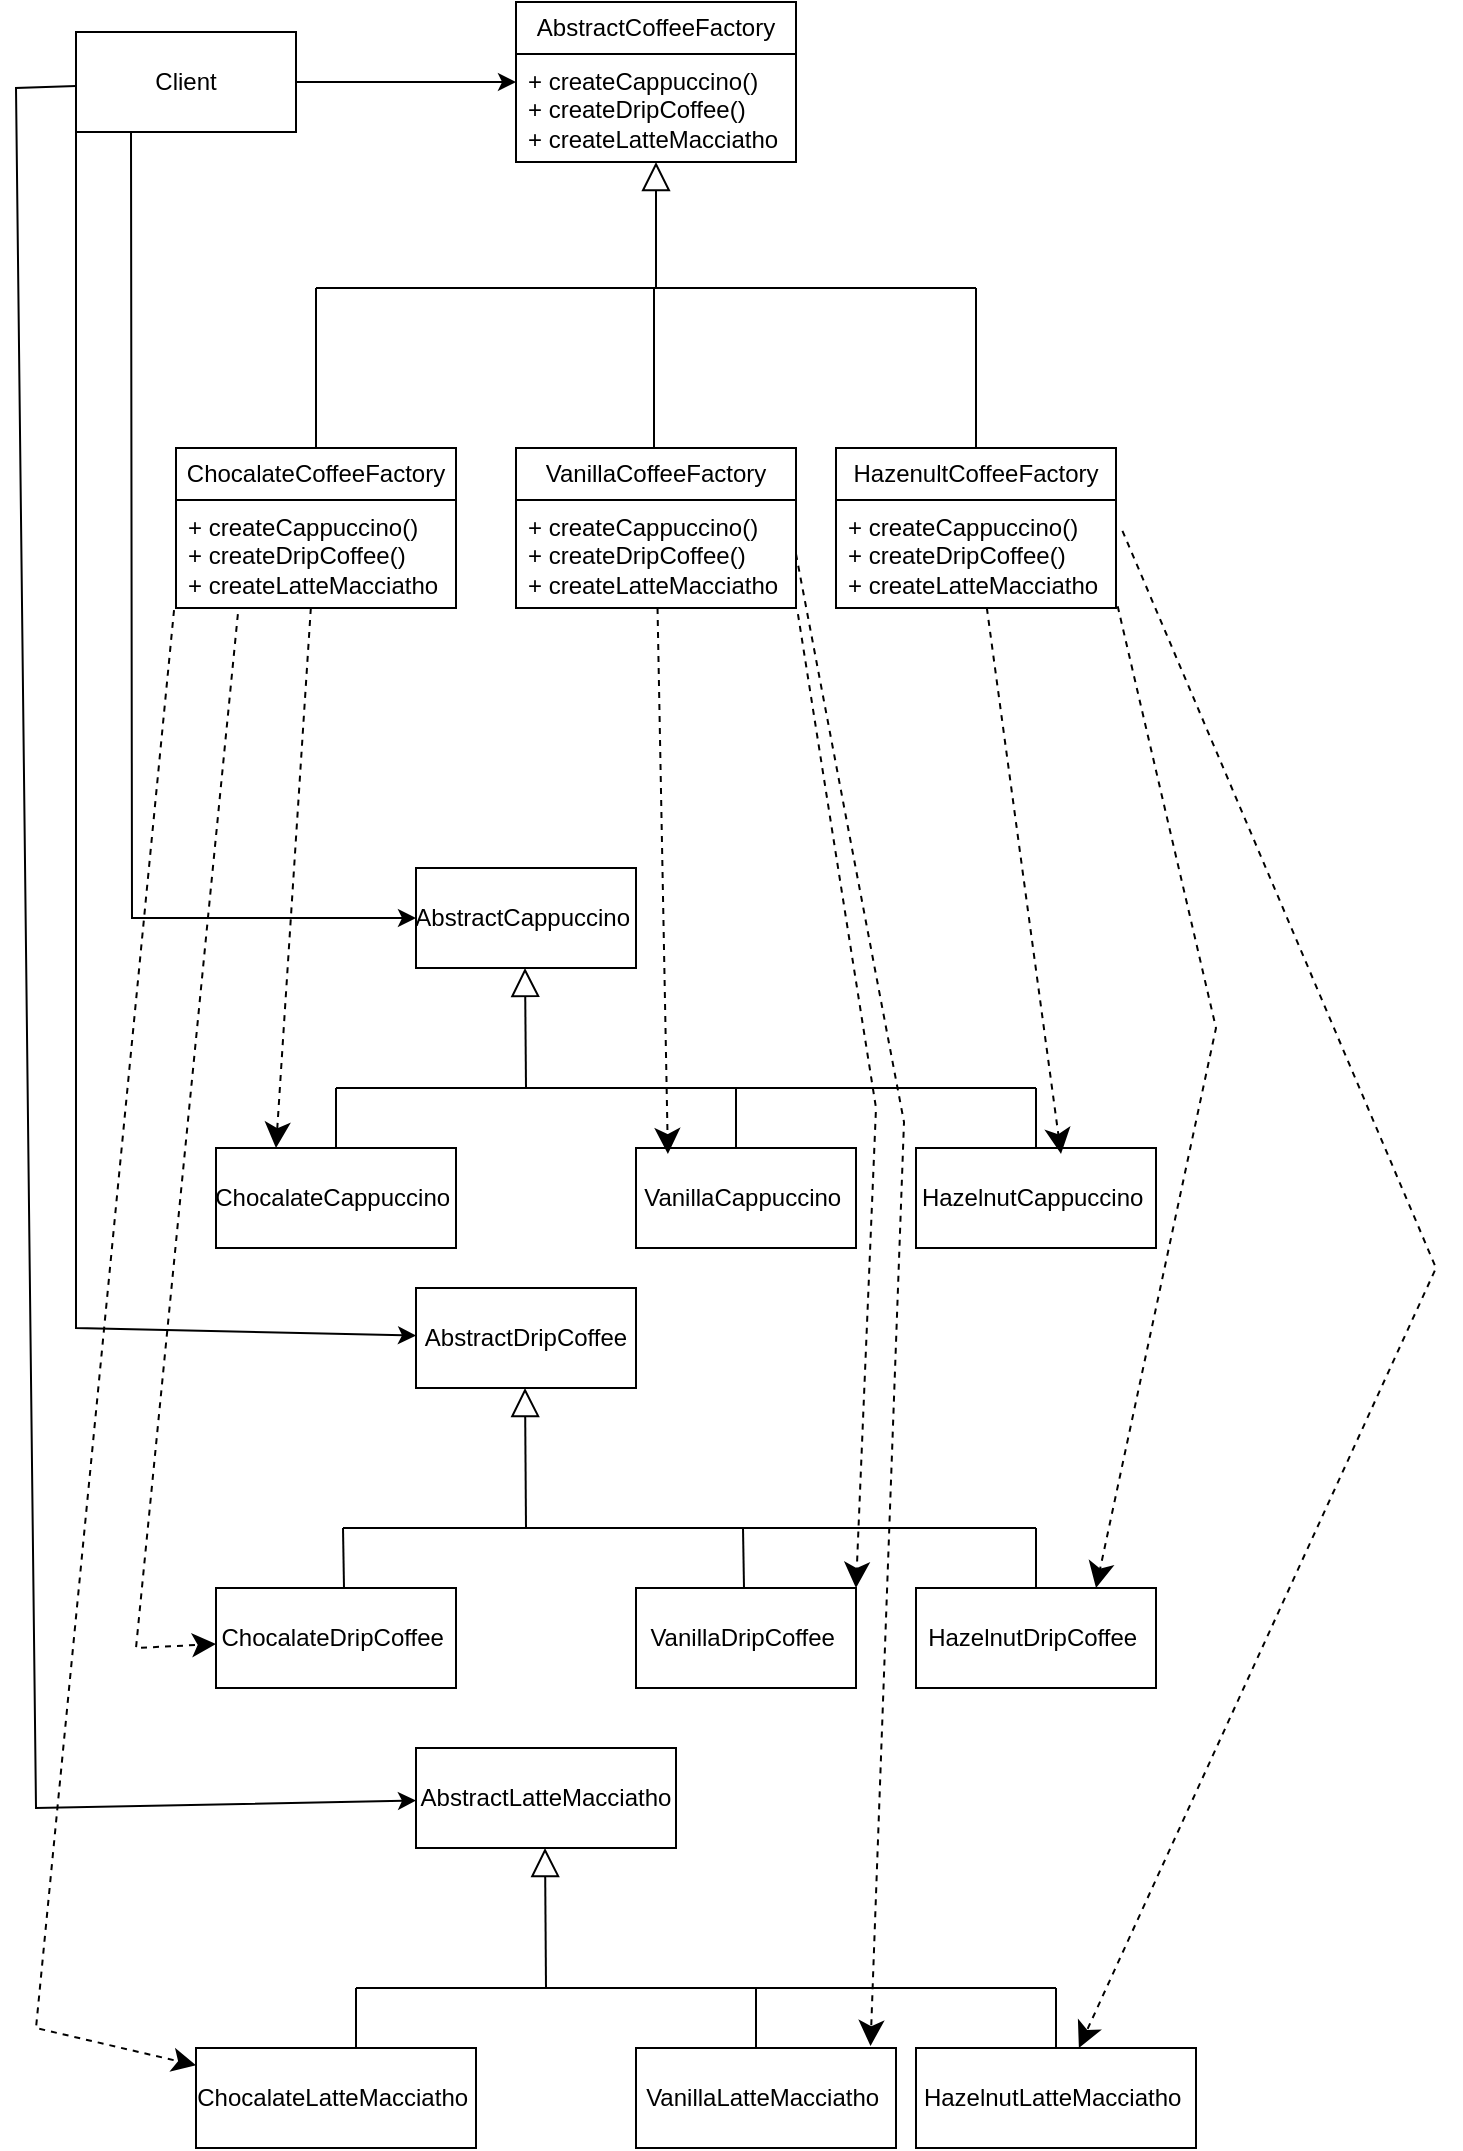 <mxfile version="22.1.0" type="github">
  <diagram name="Page-1" id="4C7nGabXy9XK7AoCNsLR">
    <mxGraphModel dx="148" dy="788" grid="1" gridSize="10" guides="1" tooltips="1" connect="1" arrows="1" fold="1" page="1" pageScale="1" pageWidth="850" pageHeight="1100" math="0" shadow="0">
      <root>
        <mxCell id="0" />
        <mxCell id="1" parent="0" />
        <mxCell id="ybdqn9EeEbOqEpaxUI_V-36" value="AbstractCoffeeFactory" style="swimlane;fontStyle=0;childLayout=stackLayout;horizontal=1;startSize=26;fillColor=none;horizontalStack=0;resizeParent=1;resizeParentMax=0;resizeLast=0;collapsible=1;marginBottom=0;whiteSpace=wrap;html=1;" parent="1" vertex="1">
          <mxGeometry x="1120" y="317" width="140" height="80" as="geometry" />
        </mxCell>
        <mxCell id="ybdqn9EeEbOqEpaxUI_V-37" value="+ createCappuccino()&lt;br&gt;+ createDripCoffee()&lt;br&gt;+ createLatteMacciatho" style="text;strokeColor=none;fillColor=none;align=left;verticalAlign=top;spacingLeft=4;spacingRight=4;overflow=hidden;rotatable=0;points=[[0,0.5],[1,0.5]];portConstraint=eastwest;whiteSpace=wrap;html=1;" parent="ybdqn9EeEbOqEpaxUI_V-36" vertex="1">
          <mxGeometry y="26" width="140" height="54" as="geometry" />
        </mxCell>
        <mxCell id="ybdqn9EeEbOqEpaxUI_V-38" value="Client" style="html=1;whiteSpace=wrap;" parent="1" vertex="1">
          <mxGeometry x="900" y="332" width="110" height="50" as="geometry" />
        </mxCell>
        <mxCell id="ybdqn9EeEbOqEpaxUI_V-39" value="" style="endArrow=classic;html=1;rounded=0;" parent="1" source="ybdqn9EeEbOqEpaxUI_V-38" target="ybdqn9EeEbOqEpaxUI_V-36" edge="1">
          <mxGeometry width="50" height="50" relative="1" as="geometry">
            <mxPoint x="1170" y="380" as="sourcePoint" />
            <mxPoint x="1220" y="330" as="targetPoint" />
          </mxGeometry>
        </mxCell>
        <mxCell id="ybdqn9EeEbOqEpaxUI_V-40" value="" style="endArrow=block;html=1;rounded=0;endFill=0;endSize=12;" parent="1" target="ybdqn9EeEbOqEpaxUI_V-36" edge="1">
          <mxGeometry width="50" height="50" relative="1" as="geometry">
            <mxPoint x="1190" y="460" as="sourcePoint" />
            <mxPoint x="1220" y="330" as="targetPoint" />
          </mxGeometry>
        </mxCell>
        <mxCell id="ybdqn9EeEbOqEpaxUI_V-47" value="" style="endArrow=none;html=1;rounded=0;" parent="1" edge="1">
          <mxGeometry width="50" height="50" relative="1" as="geometry">
            <mxPoint x="1020" y="460" as="sourcePoint" />
            <mxPoint x="1350" y="460" as="targetPoint" />
          </mxGeometry>
        </mxCell>
        <mxCell id="ybdqn9EeEbOqEpaxUI_V-48" value="" style="endArrow=none;html=1;rounded=0;" parent="1" edge="1">
          <mxGeometry width="50" height="50" relative="1" as="geometry">
            <mxPoint x="1020" y="540" as="sourcePoint" />
            <mxPoint x="1020" y="460" as="targetPoint" />
          </mxGeometry>
        </mxCell>
        <mxCell id="ybdqn9EeEbOqEpaxUI_V-50" value="" style="endArrow=none;html=1;rounded=0;" parent="1" edge="1">
          <mxGeometry width="50" height="50" relative="1" as="geometry">
            <mxPoint x="1189" y="540" as="sourcePoint" />
            <mxPoint x="1189" y="460" as="targetPoint" />
          </mxGeometry>
        </mxCell>
        <mxCell id="ybdqn9EeEbOqEpaxUI_V-54" value="" style="endArrow=classic;html=1;rounded=0;exitX=0;exitY=1;exitDx=0;exitDy=0;" parent="1" source="ybdqn9EeEbOqEpaxUI_V-38" target="ybdqn9EeEbOqEpaxUI_V-57" edge="1">
          <mxGeometry width="50" height="50" relative="1" as="geometry">
            <mxPoint x="1170" y="600" as="sourcePoint" />
            <mxPoint x="900" y="990" as="targetPoint" />
            <Array as="points">
              <mxPoint x="900" y="980" />
            </Array>
          </mxGeometry>
        </mxCell>
        <mxCell id="ybdqn9EeEbOqEpaxUI_V-55" value="" style="endArrow=classic;html=1;rounded=0;exitX=0.25;exitY=1;exitDx=0;exitDy=0;" parent="1" source="ybdqn9EeEbOqEpaxUI_V-38" target="ybdqn9EeEbOqEpaxUI_V-56" edge="1">
          <mxGeometry width="50" height="50" relative="1" as="geometry">
            <mxPoint x="1170" y="600" as="sourcePoint" />
            <mxPoint x="930" y="790" as="targetPoint" />
            <Array as="points">
              <mxPoint x="928" y="775" />
            </Array>
          </mxGeometry>
        </mxCell>
        <mxCell id="ybdqn9EeEbOqEpaxUI_V-56" value="AbstractCappuccino&amp;nbsp;" style="html=1;whiteSpace=wrap;" parent="1" vertex="1">
          <mxGeometry x="1070" y="750" width="110" height="50" as="geometry" />
        </mxCell>
        <mxCell id="ybdqn9EeEbOqEpaxUI_V-57" value="AbstractDripCoffee" style="html=1;whiteSpace=wrap;" parent="1" vertex="1">
          <mxGeometry x="1070" y="960" width="110" height="50" as="geometry" />
        </mxCell>
        <mxCell id="ybdqn9EeEbOqEpaxUI_V-58" value="AbstractLatteMacciatho" style="html=1;whiteSpace=wrap;" parent="1" vertex="1">
          <mxGeometry x="1070" y="1190" width="130" height="50" as="geometry" />
        </mxCell>
        <mxCell id="ybdqn9EeEbOqEpaxUI_V-59" value="" style="endArrow=block;html=1;rounded=0;endFill=0;endSize=12;" parent="1" edge="1">
          <mxGeometry width="50" height="50" relative="1" as="geometry">
            <mxPoint x="1125" y="860" as="sourcePoint" />
            <mxPoint x="1124.5" y="800" as="targetPoint" />
          </mxGeometry>
        </mxCell>
        <mxCell id="ybdqn9EeEbOqEpaxUI_V-60" value="" style="endArrow=block;html=1;rounded=0;endFill=0;endSize=12;" parent="1" edge="1">
          <mxGeometry width="50" height="50" relative="1" as="geometry">
            <mxPoint x="1125" y="1080" as="sourcePoint" />
            <mxPoint x="1124.5" y="1010" as="targetPoint" />
          </mxGeometry>
        </mxCell>
        <mxCell id="ybdqn9EeEbOqEpaxUI_V-61" value="" style="endArrow=block;html=1;rounded=0;endFill=0;endSize=12;" parent="1" edge="1">
          <mxGeometry width="50" height="50" relative="1" as="geometry">
            <mxPoint x="1135" y="1310" as="sourcePoint" />
            <mxPoint x="1134.5" y="1240" as="targetPoint" />
          </mxGeometry>
        </mxCell>
        <mxCell id="ybdqn9EeEbOqEpaxUI_V-62" value="" style="endArrow=classic;html=1;rounded=0;" parent="1" source="ybdqn9EeEbOqEpaxUI_V-38" target="ybdqn9EeEbOqEpaxUI_V-58" edge="1">
          <mxGeometry width="50" height="50" relative="1" as="geometry">
            <mxPoint x="880" y="360" as="sourcePoint" />
            <mxPoint x="850" y="1120" as="targetPoint" />
            <Array as="points">
              <mxPoint x="870" y="360" />
              <mxPoint x="880" y="1220" />
            </Array>
          </mxGeometry>
        </mxCell>
        <mxCell id="ybdqn9EeEbOqEpaxUI_V-63" value="ChocalateCappuccino&amp;nbsp;" style="html=1;whiteSpace=wrap;" parent="1" vertex="1">
          <mxGeometry x="970" y="890" width="120" height="50" as="geometry" />
        </mxCell>
        <mxCell id="ybdqn9EeEbOqEpaxUI_V-64" value="VanillaCappuccino&amp;nbsp;" style="html=1;whiteSpace=wrap;" parent="1" vertex="1">
          <mxGeometry x="1180" y="890" width="110" height="50" as="geometry" />
        </mxCell>
        <mxCell id="ybdqn9EeEbOqEpaxUI_V-65" value="" style="endArrow=none;html=1;rounded=0;" parent="1" edge="1">
          <mxGeometry width="50" height="50" relative="1" as="geometry">
            <mxPoint x="1030" y="860" as="sourcePoint" />
            <mxPoint x="1380" y="860" as="targetPoint" />
          </mxGeometry>
        </mxCell>
        <mxCell id="ybdqn9EeEbOqEpaxUI_V-66" value="" style="endArrow=none;html=1;rounded=0;" parent="1" edge="1">
          <mxGeometry width="50" height="50" relative="1" as="geometry">
            <mxPoint x="1030" y="890" as="sourcePoint" />
            <mxPoint x="1030" y="860" as="targetPoint" />
          </mxGeometry>
        </mxCell>
        <mxCell id="ybdqn9EeEbOqEpaxUI_V-67" value="" style="endArrow=none;html=1;rounded=0;" parent="1" edge="1">
          <mxGeometry width="50" height="50" relative="1" as="geometry">
            <mxPoint x="1230" y="860" as="sourcePoint" />
            <mxPoint x="1230" y="890" as="targetPoint" />
          </mxGeometry>
        </mxCell>
        <mxCell id="ybdqn9EeEbOqEpaxUI_V-68" value="" style="endArrow=none;html=1;rounded=0;" parent="1" edge="1">
          <mxGeometry width="50" height="50" relative="1" as="geometry">
            <mxPoint x="1033.5" y="1080" as="sourcePoint" />
            <mxPoint x="1380" y="1080" as="targetPoint" />
          </mxGeometry>
        </mxCell>
        <mxCell id="ybdqn9EeEbOqEpaxUI_V-69" value="" style="endArrow=none;html=1;rounded=0;" parent="1" edge="1">
          <mxGeometry width="50" height="50" relative="1" as="geometry">
            <mxPoint x="1034" y="1110" as="sourcePoint" />
            <mxPoint x="1033.5" y="1080" as="targetPoint" />
          </mxGeometry>
        </mxCell>
        <mxCell id="ybdqn9EeEbOqEpaxUI_V-70" value="" style="endArrow=none;html=1;rounded=0;" parent="1" edge="1">
          <mxGeometry width="50" height="50" relative="1" as="geometry">
            <mxPoint x="1233.5" y="1080" as="sourcePoint" />
            <mxPoint x="1234" y="1110" as="targetPoint" />
          </mxGeometry>
        </mxCell>
        <mxCell id="ybdqn9EeEbOqEpaxUI_V-71" value="" style="endArrow=none;html=1;rounded=0;" parent="1" edge="1">
          <mxGeometry width="50" height="50" relative="1" as="geometry">
            <mxPoint x="1040" y="1310" as="sourcePoint" />
            <mxPoint x="1390" y="1310" as="targetPoint" />
          </mxGeometry>
        </mxCell>
        <mxCell id="ybdqn9EeEbOqEpaxUI_V-72" value="" style="endArrow=none;html=1;rounded=0;" parent="1" edge="1">
          <mxGeometry width="50" height="50" relative="1" as="geometry">
            <mxPoint x="1040" y="1340" as="sourcePoint" />
            <mxPoint x="1040" y="1310" as="targetPoint" />
          </mxGeometry>
        </mxCell>
        <mxCell id="ybdqn9EeEbOqEpaxUI_V-73" value="" style="endArrow=none;html=1;rounded=0;" parent="1" edge="1">
          <mxGeometry width="50" height="50" relative="1" as="geometry">
            <mxPoint x="1240" y="1310" as="sourcePoint" />
            <mxPoint x="1240" y="1340" as="targetPoint" />
          </mxGeometry>
        </mxCell>
        <mxCell id="ybdqn9EeEbOqEpaxUI_V-74" value="ChocalateDripCoffee&amp;nbsp;" style="html=1;whiteSpace=wrap;" parent="1" vertex="1">
          <mxGeometry x="970" y="1110" width="120" height="50" as="geometry" />
        </mxCell>
        <mxCell id="ybdqn9EeEbOqEpaxUI_V-75" value="VanillaDripCoffee&amp;nbsp;" style="html=1;whiteSpace=wrap;" parent="1" vertex="1">
          <mxGeometry x="1180" y="1110" width="110" height="50" as="geometry" />
        </mxCell>
        <mxCell id="ybdqn9EeEbOqEpaxUI_V-76" value="ChocalateLatteMacciatho&amp;nbsp;" style="html=1;whiteSpace=wrap;" parent="1" vertex="1">
          <mxGeometry x="960" y="1340" width="140" height="50" as="geometry" />
        </mxCell>
        <mxCell id="ybdqn9EeEbOqEpaxUI_V-77" value="VanillaLatteMacciatho&amp;nbsp;" style="html=1;whiteSpace=wrap;" parent="1" vertex="1">
          <mxGeometry x="1180" y="1340" width="130" height="50" as="geometry" />
        </mxCell>
        <mxCell id="ybdqn9EeEbOqEpaxUI_V-79" value="" style="endArrow=none;html=1;rounded=0;" parent="1" edge="1">
          <mxGeometry width="50" height="50" relative="1" as="geometry">
            <mxPoint x="1380" y="860" as="sourcePoint" />
            <mxPoint x="1380" y="890" as="targetPoint" />
          </mxGeometry>
        </mxCell>
        <mxCell id="ybdqn9EeEbOqEpaxUI_V-80" value="" style="endArrow=none;html=1;rounded=0;" parent="1" edge="1">
          <mxGeometry width="50" height="50" relative="1" as="geometry">
            <mxPoint x="1380" y="1080" as="sourcePoint" />
            <mxPoint x="1380" y="1110" as="targetPoint" />
          </mxGeometry>
        </mxCell>
        <mxCell id="ybdqn9EeEbOqEpaxUI_V-81" value="" style="endArrow=none;html=1;rounded=0;" parent="1" target="ybdqn9EeEbOqEpaxUI_V-84" edge="1">
          <mxGeometry width="50" height="50" relative="1" as="geometry">
            <mxPoint x="1390" y="1310" as="sourcePoint" />
            <mxPoint x="1380" y="1330" as="targetPoint" />
          </mxGeometry>
        </mxCell>
        <mxCell id="ybdqn9EeEbOqEpaxUI_V-82" value="HazelnutCappuccino&amp;nbsp;" style="html=1;whiteSpace=wrap;" parent="1" vertex="1">
          <mxGeometry x="1320" y="890" width="120" height="50" as="geometry" />
        </mxCell>
        <mxCell id="ybdqn9EeEbOqEpaxUI_V-83" value="HazelnutDripCoffee&amp;nbsp;" style="html=1;whiteSpace=wrap;" parent="1" vertex="1">
          <mxGeometry x="1320" y="1110" width="120" height="50" as="geometry" />
        </mxCell>
        <mxCell id="ybdqn9EeEbOqEpaxUI_V-84" value="HazelnutLatteMacciatho&amp;nbsp;" style="html=1;whiteSpace=wrap;" parent="1" vertex="1">
          <mxGeometry x="1320" y="1340" width="140" height="50" as="geometry" />
        </mxCell>
        <mxCell id="ybdqn9EeEbOqEpaxUI_V-85" value="ChocalateCoffeeFactory" style="swimlane;fontStyle=0;childLayout=stackLayout;horizontal=1;startSize=26;fillColor=none;horizontalStack=0;resizeParent=1;resizeParentMax=0;resizeLast=0;collapsible=1;marginBottom=0;whiteSpace=wrap;html=1;" parent="1" vertex="1">
          <mxGeometry x="950" y="540" width="140" height="80" as="geometry" />
        </mxCell>
        <mxCell id="ybdqn9EeEbOqEpaxUI_V-86" value="+ createCappuccino()&lt;br style=&quot;border-color: var(--border-color);&quot;&gt;+ createDripCoffee()&lt;br style=&quot;border-color: var(--border-color);&quot;&gt;+ createLatteMacciatho" style="text;strokeColor=none;fillColor=none;align=left;verticalAlign=top;spacingLeft=4;spacingRight=4;overflow=hidden;rotatable=0;points=[[0,0.5],[1,0.5]];portConstraint=eastwest;whiteSpace=wrap;html=1;" parent="ybdqn9EeEbOqEpaxUI_V-85" vertex="1">
          <mxGeometry y="26" width="140" height="54" as="geometry" />
        </mxCell>
        <mxCell id="ybdqn9EeEbOqEpaxUI_V-96" value="" style="endArrow=none;html=1;rounded=0;" parent="1" edge="1">
          <mxGeometry width="50" height="50" relative="1" as="geometry">
            <mxPoint x="1350" y="540" as="sourcePoint" />
            <mxPoint x="1350" y="460" as="targetPoint" />
          </mxGeometry>
        </mxCell>
        <mxCell id="ybdqn9EeEbOqEpaxUI_V-99" value="" style="endArrow=classic;dashed=1;html=1;rounded=0;entryX=0.25;entryY=0;entryDx=0;entryDy=0;endFill=1;strokeWidth=1;endSize=10;" parent="1" source="ybdqn9EeEbOqEpaxUI_V-85" target="ybdqn9EeEbOqEpaxUI_V-63" edge="1">
          <mxGeometry width="50" height="50" relative="1" as="geometry">
            <mxPoint x="1140" y="900" as="sourcePoint" />
            <mxPoint x="1020" y="710" as="targetPoint" />
          </mxGeometry>
        </mxCell>
        <mxCell id="ybdqn9EeEbOqEpaxUI_V-100" value="" style="endArrow=classic;dashed=1;html=1;rounded=0;exitX=0.221;exitY=1.056;exitDx=0;exitDy=0;exitPerimeter=0;endFill=1;startSize=6;endSize=9;" parent="1" source="ybdqn9EeEbOqEpaxUI_V-86" target="ybdqn9EeEbOqEpaxUI_V-74" edge="1">
          <mxGeometry width="50" height="50" relative="1" as="geometry">
            <mxPoint x="979" y="625" as="sourcePoint" />
            <mxPoint x="940" y="1130" as="targetPoint" />
            <Array as="points">
              <mxPoint x="930" y="1140" />
            </Array>
          </mxGeometry>
        </mxCell>
        <mxCell id="ybdqn9EeEbOqEpaxUI_V-101" value="" style="endArrow=classic;dashed=1;html=1;rounded=0;exitX=-0.007;exitY=1.019;exitDx=0;exitDy=0;exitPerimeter=0;endFill=1;endSize=9;" parent="1" source="ybdqn9EeEbOqEpaxUI_V-86" target="ybdqn9EeEbOqEpaxUI_V-76" edge="1">
          <mxGeometry width="50" height="50" relative="1" as="geometry">
            <mxPoint x="950" y="625" as="sourcePoint" />
            <mxPoint x="880" y="1380" as="targetPoint" />
            <Array as="points">
              <mxPoint x="880" y="1330" />
            </Array>
          </mxGeometry>
        </mxCell>
        <mxCell id="ybdqn9EeEbOqEpaxUI_V-102" value="HazenultCoffeeFactory" style="swimlane;fontStyle=0;childLayout=stackLayout;horizontal=1;startSize=26;fillColor=none;horizontalStack=0;resizeParent=1;resizeParentMax=0;resizeLast=0;collapsible=1;marginBottom=0;whiteSpace=wrap;html=1;" parent="1" vertex="1">
          <mxGeometry x="1280" y="540" width="140" height="80" as="geometry" />
        </mxCell>
        <mxCell id="ybdqn9EeEbOqEpaxUI_V-103" value="+ createCappuccino()&lt;br style=&quot;border-color: var(--border-color);&quot;&gt;+ createDripCoffee()&lt;br style=&quot;border-color: var(--border-color);&quot;&gt;+ createLatteMacciatho" style="text;strokeColor=none;fillColor=none;align=left;verticalAlign=top;spacingLeft=4;spacingRight=4;overflow=hidden;rotatable=0;points=[[0,0.5],[1,0.5]];portConstraint=eastwest;whiteSpace=wrap;html=1;" parent="ybdqn9EeEbOqEpaxUI_V-102" vertex="1">
          <mxGeometry y="26" width="140" height="54" as="geometry" />
        </mxCell>
        <mxCell id="ybdqn9EeEbOqEpaxUI_V-104" value="VanillaCoffeeFactory" style="swimlane;fontStyle=0;childLayout=stackLayout;horizontal=1;startSize=26;fillColor=none;horizontalStack=0;resizeParent=1;resizeParentMax=0;resizeLast=0;collapsible=1;marginBottom=0;whiteSpace=wrap;html=1;" parent="1" vertex="1">
          <mxGeometry x="1120" y="540" width="140" height="80" as="geometry" />
        </mxCell>
        <mxCell id="ybdqn9EeEbOqEpaxUI_V-105" value="+ createCappuccino()&lt;br style=&quot;border-color: var(--border-color);&quot;&gt;+ createDripCoffee()&lt;br style=&quot;border-color: var(--border-color);&quot;&gt;+ createLatteMacciatho" style="text;strokeColor=none;fillColor=none;align=left;verticalAlign=top;spacingLeft=4;spacingRight=4;overflow=hidden;rotatable=0;points=[[0,0.5],[1,0.5]];portConstraint=eastwest;whiteSpace=wrap;html=1;" parent="ybdqn9EeEbOqEpaxUI_V-104" vertex="1">
          <mxGeometry y="26" width="140" height="54" as="geometry" />
        </mxCell>
        <mxCell id="ybdqn9EeEbOqEpaxUI_V-106" value="" style="endArrow=classic;dashed=1;html=1;rounded=0;endFill=1;strokeWidth=1;endSize=10;entryX=0.145;entryY=0.06;entryDx=0;entryDy=0;entryPerimeter=0;" parent="1" source="ybdqn9EeEbOqEpaxUI_V-104" target="ybdqn9EeEbOqEpaxUI_V-64" edge="1">
          <mxGeometry width="50" height="50" relative="1" as="geometry">
            <mxPoint x="1200" y="610" as="sourcePoint" />
            <mxPoint x="1183" y="880" as="targetPoint" />
          </mxGeometry>
        </mxCell>
        <mxCell id="ybdqn9EeEbOqEpaxUI_V-107" value="" style="endArrow=classic;dashed=1;html=1;rounded=0;endFill=1;strokeWidth=1;endSize=10;exitX=1.007;exitY=1.056;exitDx=0;exitDy=0;exitPerimeter=0;entryX=1;entryY=0;entryDx=0;entryDy=0;" parent="1" source="ybdqn9EeEbOqEpaxUI_V-105" target="ybdqn9EeEbOqEpaxUI_V-75" edge="1">
          <mxGeometry width="50" height="50" relative="1" as="geometry">
            <mxPoint x="1320" y="670" as="sourcePoint" />
            <mxPoint x="1303" y="940" as="targetPoint" />
            <Array as="points">
              <mxPoint x="1300" y="870" />
            </Array>
          </mxGeometry>
        </mxCell>
        <mxCell id="ybdqn9EeEbOqEpaxUI_V-108" value="" style="endArrow=classic;dashed=1;html=1;rounded=0;endFill=1;strokeWidth=1;endSize=10;exitX=1;exitY=0.5;exitDx=0;exitDy=0;entryX=0.902;entryY=-0.019;entryDx=0;entryDy=0;entryPerimeter=0;" parent="1" source="ybdqn9EeEbOqEpaxUI_V-105" target="ybdqn9EeEbOqEpaxUI_V-77" edge="1">
          <mxGeometry width="50" height="50" relative="1" as="geometry">
            <mxPoint x="1275" y="630" as="sourcePoint" />
            <mxPoint x="1304" y="1117" as="targetPoint" />
            <Array as="points">
              <mxPoint x="1314" y="877" />
            </Array>
          </mxGeometry>
        </mxCell>
        <mxCell id="ybdqn9EeEbOqEpaxUI_V-109" value="" style="endArrow=classic;dashed=1;html=1;rounded=0;endFill=1;strokeWidth=1;endSize=10;entryX=0.145;entryY=0.06;entryDx=0;entryDy=0;entryPerimeter=0;" parent="1" source="ybdqn9EeEbOqEpaxUI_V-102" edge="1">
          <mxGeometry width="50" height="50" relative="1" as="geometry">
            <mxPoint x="1387.5" y="620" as="sourcePoint" />
            <mxPoint x="1392.5" y="893" as="targetPoint" />
          </mxGeometry>
        </mxCell>
        <mxCell id="ybdqn9EeEbOqEpaxUI_V-110" value="" style="endArrow=classic;dashed=1;html=1;rounded=0;endFill=1;strokeWidth=1;endSize=10;exitX=1.006;exitY=0.983;exitDx=0;exitDy=0;exitPerimeter=0;entryX=0.75;entryY=0;entryDx=0;entryDy=0;" parent="1" source="ybdqn9EeEbOqEpaxUI_V-103" target="ybdqn9EeEbOqEpaxUI_V-83" edge="1">
          <mxGeometry width="50" height="50" relative="1" as="geometry">
            <mxPoint x="1460" y="638.5" as="sourcePoint" />
            <mxPoint x="1480" y="1040" as="targetPoint" />
            <Array as="points">
              <mxPoint x="1470" y="830" />
            </Array>
          </mxGeometry>
        </mxCell>
        <mxCell id="ybdqn9EeEbOqEpaxUI_V-111" value="" style="endArrow=classic;dashed=1;html=1;rounded=0;endFill=1;strokeWidth=1;endSize=10;exitX=1.023;exitY=0.285;exitDx=0;exitDy=0;exitPerimeter=0;" parent="1" source="ybdqn9EeEbOqEpaxUI_V-103" target="ybdqn9EeEbOqEpaxUI_V-84" edge="1">
          <mxGeometry width="50" height="50" relative="1" as="geometry">
            <mxPoint x="1500" y="638.5" as="sourcePoint" />
            <mxPoint x="1550" y="1080" as="targetPoint" />
            <Array as="points">
              <mxPoint x="1580" y="950" />
            </Array>
          </mxGeometry>
        </mxCell>
      </root>
    </mxGraphModel>
  </diagram>
</mxfile>
